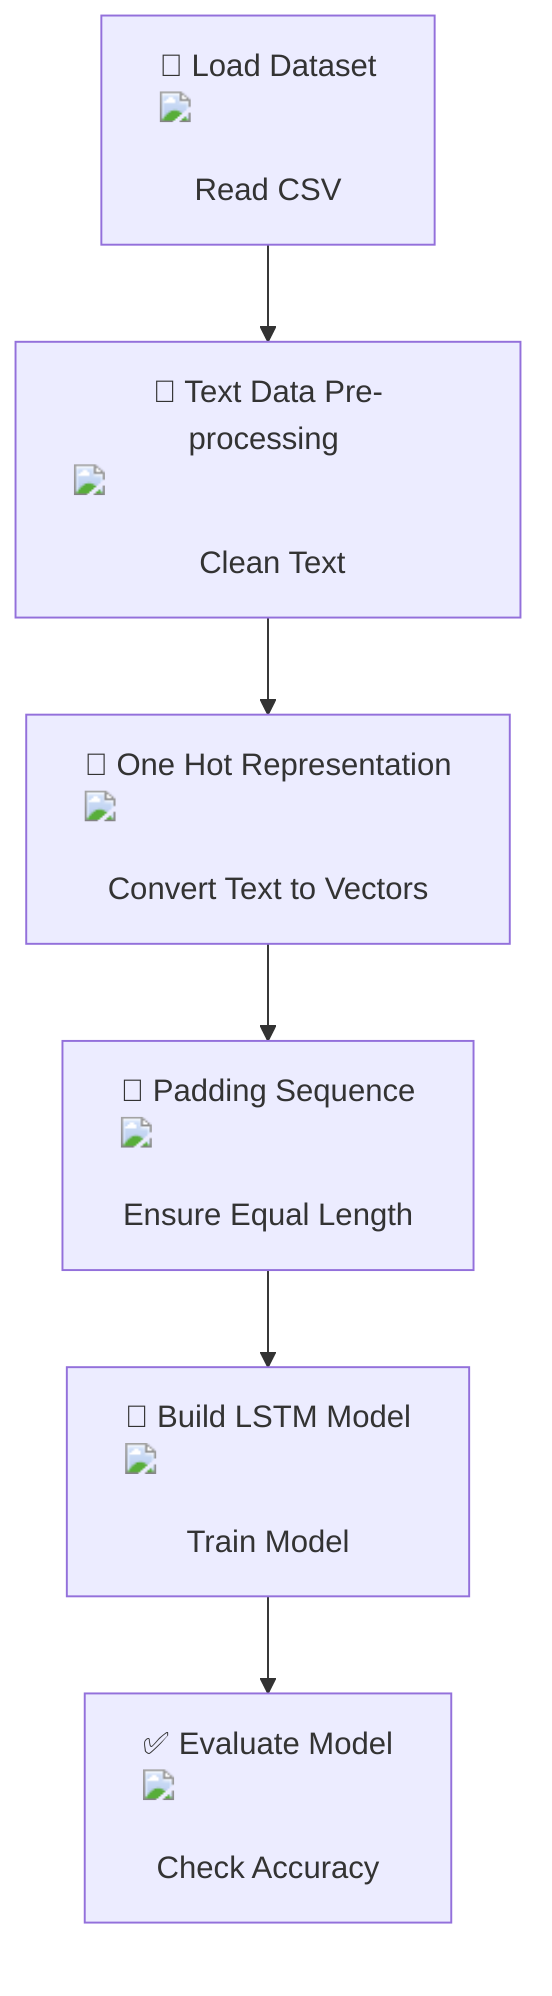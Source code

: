 flowchart TD
    A["📄 Load Dataset <img src='dummy_plots/barplot_template.svg' /> <br/> Read CSV"] --> B["🧼 Text Data Pre-processing <img src='dummy_plots/boxplot_template.svg' /> <br/> Clean Text"]
    B --> C["🔄 One Hot Representation <img src='dummy_plots/hist_template.svg' /> <br/> Convert Text to Vectors"]
    C --> D["🔁 Padding Sequence <img src='dummy_plots/lineplot_template.svg' /> <br/> Ensure Equal Length"]
    D --> E["🧠 Build LSTM Model <img src='dummy_plots/scatter_plot_template.svg' /> <br/> Train Model"]
    E --> F["✅ Evaluate Model <img src='dummy_plots/barplot_template.svg' /> <br/> Check Accuracy"]